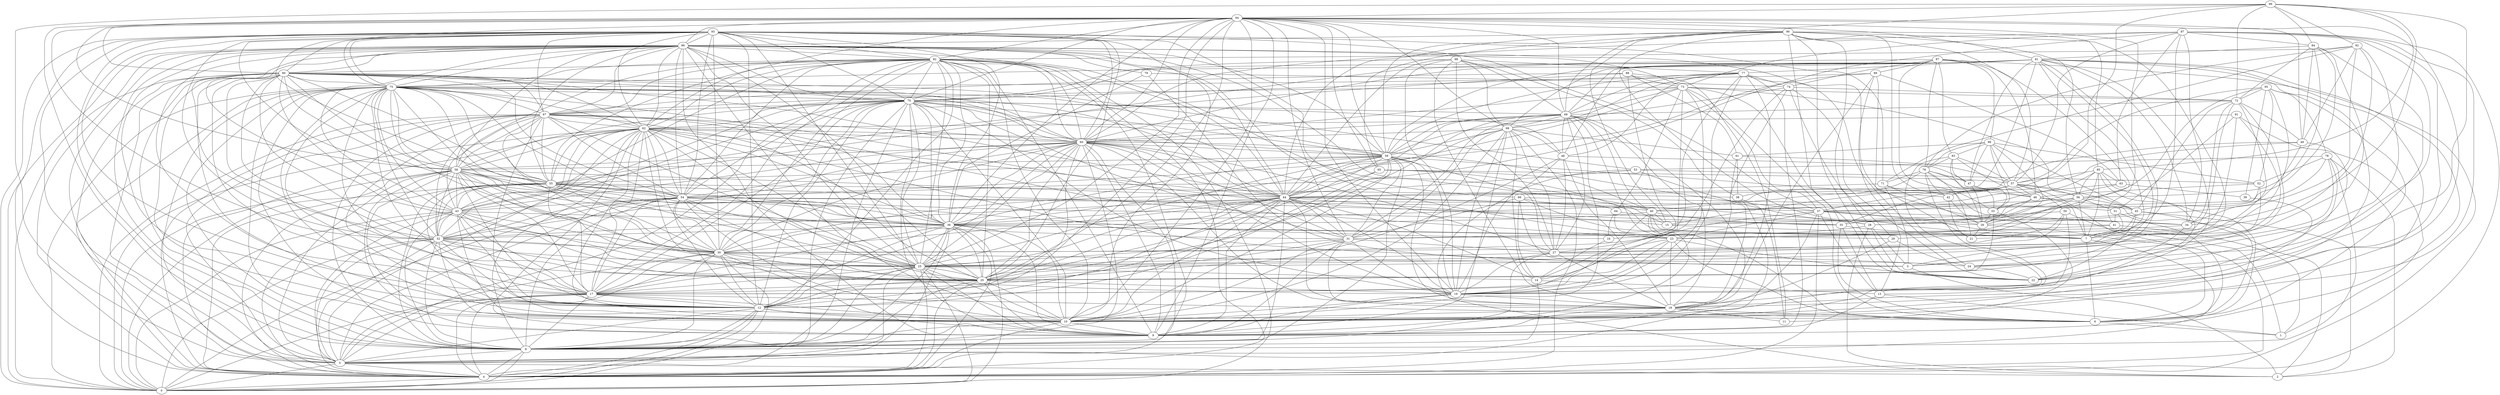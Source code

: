 digraph "sensornet-topology" {
label = "";
rankdir="BT";"0"->"4" [arrowhead = "both"] 
"0"->"5" [arrowhead = "both"] 
"0"->"8" [arrowhead = "both"] 
"0"->"12" [arrowhead = "both"] 
"0"->"17" [arrowhead = "both"] 
"0"->"25" [arrowhead = "both"] 
"0"->"30" [arrowhead = "both"] 
"0"->"32" [arrowhead = "both"] 
"0"->"36" [arrowhead = "both"] 
"0"->"43" [arrowhead = "both"] 
"0"->"54" [arrowhead = "both"] 
"0"->"55" [arrowhead = "both"] 
"0"->"58" [arrowhead = "both"] 
"0"->"62" [arrowhead = "both"] 
"0"->"67" [arrowhead = "both"] 
"0"->"75" [arrowhead = "both"] 
"0"->"80" [arrowhead = "both"] 
"0"->"82" [arrowhead = "both"] 
"0"->"86" [arrowhead = "both"] 
"0"->"93" [arrowhead = "both"] 
"1"->"6" [arrowhead = "both"] 
"1"->"13" [arrowhead = "both"] 
"1"->"41" [arrowhead = "both"] 
"1"->"50" [arrowhead = "both"] 
"1"->"91" [arrowhead = "both"] 
"2"->"3" [arrowhead = "both"] 
"2"->"5" [arrowhead = "both"] 
"2"->"28" [arrowhead = "both"] 
"2"->"45" [arrowhead = "both"] 
"2"->"46" [arrowhead = "both"] 
"2"->"53" [arrowhead = "both"] 
"2"->"78" [arrowhead = "both"] 
"3"->"28" [arrowhead = "both"] 
"3"->"30" [arrowhead = "both"] 
"3"->"52" [arrowhead = "both"] 
"3"->"62" [arrowhead = "both"] 
"3"->"66" [arrowhead = "both"] 
"3"->"71" [arrowhead = "both"] 
"3"->"78" [arrowhead = "both"] 
"3"->"90" [arrowhead = "both"] 
"4"->"5" [arrowhead = "both"] 
"4"->"8" [arrowhead = "both"] 
"4"->"10" [arrowhead = "both"] 
"4"->"12" [arrowhead = "both"] 
"4"->"17" [arrowhead = "both"] 
"4"->"20" [arrowhead = "both"] 
"4"->"25" [arrowhead = "both"] 
"4"->"26" [arrowhead = "both"] 
"4"->"30" [arrowhead = "both"] 
"4"->"32" [arrowhead = "both"] 
"4"->"36" [arrowhead = "both"] 
"4"->"37" [arrowhead = "both"] 
"4"->"43" [arrowhead = "both"] 
"4"->"55" [arrowhead = "both"] 
"4"->"58" [arrowhead = "both"] 
"4"->"60" [arrowhead = "both"] 
"4"->"62" [arrowhead = "both"] 
"4"->"67" [arrowhead = "both"] 
"4"->"68" [arrowhead = "both"] 
"4"->"70" [arrowhead = "both"] 
"4"->"75" [arrowhead = "both"] 
"4"->"80" [arrowhead = "both"] 
"4"->"82" [arrowhead = "both"] 
"4"->"86" [arrowhead = "both"] 
"4"->"87" [arrowhead = "both"] 
"4"->"93" [arrowhead = "both"] 
"4"->"97" [arrowhead = "both"] 
"5"->"7" [arrowhead = "both"] 
"5"->"8" [arrowhead = "both"] 
"5"->"12" [arrowhead = "both"] 
"5"->"14" [arrowhead = "both"] 
"5"->"17" [arrowhead = "both"] 
"5"->"25" [arrowhead = "both"] 
"5"->"30" [arrowhead = "both"] 
"5"->"32" [arrowhead = "both"] 
"5"->"36" [arrowhead = "both"] 
"5"->"38" [arrowhead = "both"] 
"5"->"43" [arrowhead = "both"] 
"5"->"54" [arrowhead = "both"] 
"5"->"58" [arrowhead = "both"] 
"5"->"62" [arrowhead = "both"] 
"5"->"67" [arrowhead = "both"] 
"5"->"75" [arrowhead = "both"] 
"5"->"80" [arrowhead = "both"] 
"5"->"82" [arrowhead = "both"] 
"5"->"86" [arrowhead = "both"] 
"5"->"93" [arrowhead = "both"] 
"5"->"99" [arrowhead = "both"] 
"6"->"7" [arrowhead = "both"] 
"6"->"17" [arrowhead = "both"] 
"6"->"18" [arrowhead = "both"] 
"6"->"23" [arrowhead = "both"] 
"6"->"35" [arrowhead = "both"] 
"6"->"40" [arrowhead = "both"] 
"6"->"45" [arrowhead = "both"] 
"6"->"51" [arrowhead = "both"] 
"6"->"57" [arrowhead = "both"] 
"6"->"73" [arrowhead = "both"] 
"6"->"75" [arrowhead = "both"] 
"6"->"85" [arrowhead = "both"] 
"6"->"95" [arrowhead = "both"] 
"7"->"15" [arrowhead = "both"] 
"7"->"35" [arrowhead = "both"] 
"7"->"37" [arrowhead = "both"] 
"7"->"40" [arrowhead = "both"] 
"7"->"45" [arrowhead = "both"] 
"7"->"46" [arrowhead = "both"] 
"7"->"51" [arrowhead = "both"] 
"7"->"56" [arrowhead = "both"] 
"7"->"65" [arrowhead = "both"] 
"7"->"66" [arrowhead = "both"] 
"7"->"72" [arrowhead = "both"] 
"7"->"85" [arrowhead = "both"] 
"7"->"87" [arrowhead = "both"] 
"7"->"90" [arrowhead = "both"] 
"7"->"95" [arrowhead = "both"] 
"8"->"9" [arrowhead = "both"] 
"8"->"10" [arrowhead = "both"] 
"8"->"12" [arrowhead = "both"] 
"8"->"17" [arrowhead = "both"] 
"8"->"20" [arrowhead = "both"] 
"8"->"25" [arrowhead = "both"] 
"8"->"30" [arrowhead = "both"] 
"8"->"32" [arrowhead = "both"] 
"8"->"36" [arrowhead = "both"] 
"8"->"40" [arrowhead = "both"] 
"8"->"43" [arrowhead = "both"] 
"8"->"44" [arrowhead = "both"] 
"8"->"54" [arrowhead = "both"] 
"8"->"55" [arrowhead = "both"] 
"8"->"59" [arrowhead = "both"] 
"8"->"60" [arrowhead = "both"] 
"8"->"62" [arrowhead = "both"] 
"8"->"67" [arrowhead = "both"] 
"8"->"70" [arrowhead = "both"] 
"8"->"75" [arrowhead = "both"] 
"8"->"78" [arrowhead = "both"] 
"8"->"80" [arrowhead = "both"] 
"8"->"82" [arrowhead = "both"] 
"8"->"86" [arrowhead = "both"] 
"8"->"93" [arrowhead = "both"] 
"8"->"94" [arrowhead = "both"] 
"9"->"10" [arrowhead = "both"] 
"9"->"12" [arrowhead = "both"] 
"9"->"13" [arrowhead = "both"] 
"9"->"18" [arrowhead = "both"] 
"9"->"19" [arrowhead = "both"] 
"9"->"20" [arrowhead = "both"] 
"9"->"25" [arrowhead = "both"] 
"9"->"27" [arrowhead = "both"] 
"9"->"31" [arrowhead = "both"] 
"9"->"36" [arrowhead = "both"] 
"9"->"44" [arrowhead = "both"] 
"9"->"58" [arrowhead = "both"] 
"9"->"60" [arrowhead = "both"] 
"9"->"62" [arrowhead = "both"] 
"9"->"68" [arrowhead = "both"] 
"9"->"69" [arrowhead = "both"] 
"9"->"70" [arrowhead = "both"] 
"9"->"75" [arrowhead = "both"] 
"9"->"77" [arrowhead = "both"] 
"9"->"81" [arrowhead = "both"] 
"9"->"82" [arrowhead = "both"] 
"9"->"86" [arrowhead = "both"] 
"9"->"94" [arrowhead = "both"] 
"10"->"12" [arrowhead = "both"] 
"10"->"17" [arrowhead = "both"] 
"10"->"18" [arrowhead = "both"] 
"10"->"19" [arrowhead = "both"] 
"10"->"20" [arrowhead = "both"] 
"10"->"25" [arrowhead = "both"] 
"10"->"30" [arrowhead = "both"] 
"10"->"31" [arrowhead = "both"] 
"10"->"32" [arrowhead = "both"] 
"10"->"36" [arrowhead = "both"] 
"10"->"37" [arrowhead = "both"] 
"10"->"43" [arrowhead = "both"] 
"10"->"44" [arrowhead = "both"] 
"10"->"50" [arrowhead = "both"] 
"10"->"54" [arrowhead = "both"] 
"10"->"58" [arrowhead = "both"] 
"10"->"59" [arrowhead = "both"] 
"10"->"62" [arrowhead = "both"] 
"10"->"67" [arrowhead = "both"] 
"10"->"68" [arrowhead = "both"] 
"10"->"69" [arrowhead = "both"] 
"10"->"70" [arrowhead = "both"] 
"10"->"75" [arrowhead = "both"] 
"10"->"76" [arrowhead = "both"] 
"10"->"78" [arrowhead = "both"] 
"10"->"80" [arrowhead = "both"] 
"10"->"81" [arrowhead = "both"] 
"10"->"82" [arrowhead = "both"] 
"10"->"86" [arrowhead = "both"] 
"10"->"87" [arrowhead = "both"] 
"10"->"93" [arrowhead = "both"] 
"10"->"94" [arrowhead = "both"] 
"11"->"18" [arrowhead = "both"] 
"11"->"33" [arrowhead = "both"] 
"11"->"38" [arrowhead = "both"] 
"11"->"88" [arrowhead = "both"] 
"12"->"17" [arrowhead = "both"] 
"12"->"20" [arrowhead = "both"] 
"12"->"25" [arrowhead = "both"] 
"12"->"30" [arrowhead = "both"] 
"12"->"32" [arrowhead = "both"] 
"12"->"36" [arrowhead = "both"] 
"12"->"43" [arrowhead = "both"] 
"12"->"44" [arrowhead = "both"] 
"12"->"54" [arrowhead = "both"] 
"12"->"55" [arrowhead = "both"] 
"12"->"58" [arrowhead = "both"] 
"12"->"59" [arrowhead = "both"] 
"12"->"60" [arrowhead = "both"] 
"12"->"67" [arrowhead = "both"] 
"12"->"70" [arrowhead = "both"] 
"12"->"75" [arrowhead = "both"] 
"12"->"80" [arrowhead = "both"] 
"12"->"82" [arrowhead = "both"] 
"12"->"86" [arrowhead = "both"] 
"12"->"93" [arrowhead = "both"] 
"12"->"94" [arrowhead = "both"] 
"13"->"14" [arrowhead = "both"] 
"13"->"35" [arrowhead = "both"] 
"13"->"37" [arrowhead = "both"] 
"13"->"39" [arrowhead = "both"] 
"13"->"87" [arrowhead = "both"] 
"13"->"89" [arrowhead = "both"] 
"14"->"16" [arrowhead = "both"] 
"14"->"23" [arrowhead = "both"] 
"14"->"25" [arrowhead = "both"] 
"14"->"44" [arrowhead = "both"] 
"14"->"66" [arrowhead = "both"] 
"14"->"68" [arrowhead = "both"] 
"14"->"88" [arrowhead = "both"] 
"15"->"40" [arrowhead = "both"] 
"15"->"44" [arrowhead = "both"] 
"15"->"50" [arrowhead = "both"] 
"15"->"57" [arrowhead = "both"] 
"15"->"82" [arrowhead = "both"] 
"15"->"90" [arrowhead = "both"] 
"16"->"28" [arrowhead = "both"] 
"16"->"54" [arrowhead = "both"] 
"16"->"64" [arrowhead = "both"] 
"17"->"20" [arrowhead = "both"] 
"17"->"23" [arrowhead = "both"] 
"17"->"25" [arrowhead = "both"] 
"17"->"30" [arrowhead = "both"] 
"17"->"32" [arrowhead = "both"] 
"17"->"36" [arrowhead = "both"] 
"17"->"43" [arrowhead = "both"] 
"17"->"54" [arrowhead = "both"] 
"17"->"55" [arrowhead = "both"] 
"17"->"58" [arrowhead = "both"] 
"17"->"60" [arrowhead = "both"] 
"17"->"62" [arrowhead = "both"] 
"17"->"65" [arrowhead = "both"] 
"17"->"70" [arrowhead = "both"] 
"17"->"73" [arrowhead = "both"] 
"17"->"75" [arrowhead = "both"] 
"17"->"80" [arrowhead = "both"] 
"17"->"82" [arrowhead = "both"] 
"17"->"86" [arrowhead = "both"] 
"17"->"93" [arrowhead = "both"] 
"18"->"19" [arrowhead = "both"] 
"18"->"23" [arrowhead = "both"] 
"18"->"27" [arrowhead = "both"] 
"18"->"29" [arrowhead = "both"] 
"18"->"31" [arrowhead = "both"] 
"18"->"44" [arrowhead = "both"] 
"18"->"48" [arrowhead = "both"] 
"18"->"59" [arrowhead = "both"] 
"18"->"60" [arrowhead = "both"] 
"18"->"61" [arrowhead = "both"] 
"18"->"69" [arrowhead = "both"] 
"18"->"77" [arrowhead = "both"] 
"18"->"81" [arrowhead = "both"] 
"18"->"85" [arrowhead = "both"] 
"18"->"89" [arrowhead = "both"] 
"18"->"94" [arrowhead = "both"] 
"18"->"98" [arrowhead = "both"] 
"19"->"20" [arrowhead = "both"] 
"19"->"23" [arrowhead = "both"] 
"19"->"27" [arrowhead = "both"] 
"19"->"31" [arrowhead = "both"] 
"19"->"40" [arrowhead = "both"] 
"19"->"44" [arrowhead = "both"] 
"19"->"48" [arrowhead = "both"] 
"19"->"59" [arrowhead = "both"] 
"19"->"60" [arrowhead = "both"] 
"19"->"62" [arrowhead = "both"] 
"19"->"68" [arrowhead = "both"] 
"19"->"70" [arrowhead = "both"] 
"19"->"73" [arrowhead = "both"] 
"19"->"74" [arrowhead = "both"] 
"19"->"77" [arrowhead = "both"] 
"19"->"81" [arrowhead = "both"] 
"19"->"83" [arrowhead = "both"] 
"19"->"94" [arrowhead = "both"] 
"19"->"98" [arrowhead = "both"] 
"20"->"25" [arrowhead = "both"] 
"20"->"30" [arrowhead = "both"] 
"20"->"31" [arrowhead = "both"] 
"20"->"32" [arrowhead = "both"] 
"20"->"33" [arrowhead = "both"] 
"20"->"36" [arrowhead = "both"] 
"20"->"43" [arrowhead = "both"] 
"20"->"44" [arrowhead = "both"] 
"20"->"48" [arrowhead = "both"] 
"20"->"54" [arrowhead = "both"] 
"20"->"58" [arrowhead = "both"] 
"20"->"59" [arrowhead = "both"] 
"20"->"60" [arrowhead = "both"] 
"20"->"62" [arrowhead = "both"] 
"20"->"67" [arrowhead = "both"] 
"20"->"69" [arrowhead = "both"] 
"20"->"75" [arrowhead = "both"] 
"20"->"80" [arrowhead = "both"] 
"20"->"81" [arrowhead = "both"] 
"20"->"82" [arrowhead = "both"] 
"20"->"86" [arrowhead = "both"] 
"20"->"93" [arrowhead = "both"] 
"20"->"94" [arrowhead = "both"] 
"21"->"26" [arrowhead = "both"] 
"21"->"42" [arrowhead = "both"] 
"21"->"76" [arrowhead = "both"] 
"21"->"85" [arrowhead = "both"] 
"21"->"89" [arrowhead = "both"] 
"21"->"92" [arrowhead = "both"] 
"22"->"23" [arrowhead = "both"] 
"22"->"24" [arrowhead = "both"] 
"22"->"28" [arrowhead = "both"] 
"22"->"34" [arrowhead = "both"] 
"22"->"45" [arrowhead = "both"] 
"22"->"49" [arrowhead = "both"] 
"22"->"73" [arrowhead = "both"] 
"22"->"74" [arrowhead = "both"] 
"22"->"84" [arrowhead = "both"] 
"22"->"90" [arrowhead = "both"] 
"22"->"99" [arrowhead = "both"] 
"23"->"36" [arrowhead = "both"] 
"23"->"37" [arrowhead = "both"] 
"23"->"41" [arrowhead = "both"] 
"23"->"56" [arrowhead = "both"] 
"23"->"64" [arrowhead = "both"] 
"23"->"67" [arrowhead = "both"] 
"23"->"69" [arrowhead = "both"] 
"23"->"72" [arrowhead = "both"] 
"23"->"86" [arrowhead = "both"] 
"24"->"27" [arrowhead = "both"] 
"24"->"29" [arrowhead = "both"] 
"24"->"72" [arrowhead = "both"] 
"24"->"77" [arrowhead = "both"] 
"24"->"79" [arrowhead = "both"] 
"24"->"87" [arrowhead = "both"] 
"24"->"92" [arrowhead = "both"] 
"25"->"27" [arrowhead = "both"] 
"25"->"30" [arrowhead = "both"] 
"25"->"31" [arrowhead = "both"] 
"25"->"32" [arrowhead = "both"] 
"25"->"36" [arrowhead = "both"] 
"25"->"43" [arrowhead = "both"] 
"25"->"44" [arrowhead = "both"] 
"25"->"50" [arrowhead = "both"] 
"25"->"54" [arrowhead = "both"] 
"25"->"55" [arrowhead = "both"] 
"25"->"58" [arrowhead = "both"] 
"25"->"59" [arrowhead = "both"] 
"25"->"60" [arrowhead = "both"] 
"25"->"62" [arrowhead = "both"] 
"25"->"67" [arrowhead = "both"] 
"25"->"70" [arrowhead = "both"] 
"25"->"80" [arrowhead = "both"] 
"25"->"81" [arrowhead = "both"] 
"25"->"82" [arrowhead = "both"] 
"25"->"84" [arrowhead = "both"] 
"25"->"86" [arrowhead = "both"] 
"25"->"93" [arrowhead = "both"] 
"25"->"94" [arrowhead = "both"] 
"26"->"33" [arrowhead = "both"] 
"26"->"37" [arrowhead = "both"] 
"26"->"42" [arrowhead = "both"] 
"26"->"46" [arrowhead = "both"] 
"26"->"47" [arrowhead = "both"] 
"26"->"55" [arrowhead = "both"] 
"26"->"71" [arrowhead = "both"] 
"26"->"83" [arrowhead = "both"] 
"26"->"92" [arrowhead = "both"] 
"26"->"96" [arrowhead = "both"] 
"26"->"97" [arrowhead = "both"] 
"27"->"31" [arrowhead = "both"] 
"27"->"48" [arrowhead = "both"] 
"27"->"50" [arrowhead = "both"] 
"27"->"59" [arrowhead = "both"] 
"27"->"60" [arrowhead = "both"] 
"27"->"68" [arrowhead = "both"] 
"27"->"69" [arrowhead = "both"] 
"27"->"74" [arrowhead = "both"] 
"27"->"81" [arrowhead = "both"] 
"27"->"98" [arrowhead = "both"] 
"28"->"44" [arrowhead = "both"] 
"28"->"45" [arrowhead = "both"] 
"28"->"52" [arrowhead = "both"] 
"28"->"53" [arrowhead = "both"] 
"28"->"90" [arrowhead = "both"] 
"29"->"36" [arrowhead = "both"] 
"29"->"74" [arrowhead = "both"] 
"29"->"91" [arrowhead = "both"] 
"30"->"32" [arrowhead = "both"] 
"30"->"36" [arrowhead = "both"] 
"30"->"37" [arrowhead = "both"] 
"30"->"43" [arrowhead = "both"] 
"30"->"44" [arrowhead = "both"] 
"30"->"53" [arrowhead = "both"] 
"30"->"54" [arrowhead = "both"] 
"30"->"55" [arrowhead = "both"] 
"30"->"58" [arrowhead = "both"] 
"30"->"60" [arrowhead = "both"] 
"30"->"62" [arrowhead = "both"] 
"30"->"67" [arrowhead = "both"] 
"30"->"70" [arrowhead = "both"] 
"30"->"75" [arrowhead = "both"] 
"30"->"82" [arrowhead = "both"] 
"30"->"86" [arrowhead = "both"] 
"30"->"91" [arrowhead = "both"] 
"30"->"93" [arrowhead = "both"] 
"31"->"34" [arrowhead = "both"] 
"31"->"44" [arrowhead = "both"] 
"31"->"59" [arrowhead = "both"] 
"31"->"60" [arrowhead = "both"] 
"31"->"66" [arrowhead = "both"] 
"31"->"68" [arrowhead = "both"] 
"31"->"69" [arrowhead = "both"] 
"31"->"70" [arrowhead = "both"] 
"31"->"75" [arrowhead = "both"] 
"31"->"77" [arrowhead = "both"] 
"31"->"94" [arrowhead = "both"] 
"32"->"36" [arrowhead = "both"] 
"32"->"43" [arrowhead = "both"] 
"32"->"44" [arrowhead = "both"] 
"32"->"54" [arrowhead = "both"] 
"32"->"55" [arrowhead = "both"] 
"32"->"58" [arrowhead = "both"] 
"32"->"60" [arrowhead = "both"] 
"32"->"62" [arrowhead = "both"] 
"32"->"67" [arrowhead = "both"] 
"32"->"70" [arrowhead = "both"] 
"32"->"75" [arrowhead = "both"] 
"32"->"80" [arrowhead = "both"] 
"32"->"86" [arrowhead = "both"] 
"32"->"93" [arrowhead = "both"] 
"32"->"94" [arrowhead = "both"] 
"33"->"46" [arrowhead = "both"] 
"33"->"47" [arrowhead = "both"] 
"33"->"76" [arrowhead = "both"] 
"33"->"96" [arrowhead = "both"] 
"33"->"97" [arrowhead = "both"] 
"34"->"37" [arrowhead = "both"] 
"34"->"49" [arrowhead = "both"] 
"34"->"64" [arrowhead = "both"] 
"34"->"72" [arrowhead = "both"] 
"34"->"81" [arrowhead = "both"] 
"34"->"87" [arrowhead = "both"] 
"34"->"90" [arrowhead = "both"] 
"34"->"99" [arrowhead = "both"] 
"35"->"40" [arrowhead = "both"] 
"35"->"55" [arrowhead = "both"] 
"35"->"56" [arrowhead = "both"] 
"35"->"57" [arrowhead = "both"] 
"35"->"63" [arrowhead = "both"] 
"35"->"75" [arrowhead = "both"] 
"35"->"90" [arrowhead = "both"] 
"36"->"40" [arrowhead = "both"] 
"36"->"43" [arrowhead = "both"] 
"36"->"44" [arrowhead = "both"] 
"36"->"54" [arrowhead = "both"] 
"36"->"55" [arrowhead = "both"] 
"36"->"57" [arrowhead = "both"] 
"36"->"58" [arrowhead = "both"] 
"36"->"59" [arrowhead = "both"] 
"36"->"60" [arrowhead = "both"] 
"36"->"62" [arrowhead = "both"] 
"36"->"67" [arrowhead = "both"] 
"36"->"70" [arrowhead = "both"] 
"36"->"73" [arrowhead = "both"] 
"36"->"75" [arrowhead = "both"] 
"36"->"79" [arrowhead = "both"] 
"36"->"80" [arrowhead = "both"] 
"36"->"82" [arrowhead = "both"] 
"36"->"93" [arrowhead = "both"] 
"36"->"94" [arrowhead = "both"] 
"37"->"54" [arrowhead = "both"] 
"37"->"57" [arrowhead = "both"] 
"37"->"60" [arrowhead = "both"] 
"37"->"63" [arrowhead = "both"] 
"37"->"73" [arrowhead = "both"] 
"37"->"84" [arrowhead = "both"] 
"37"->"93" [arrowhead = "both"] 
"38"->"55" [arrowhead = "both"] 
"38"->"61" [arrowhead = "both"] 
"38"->"76" [arrowhead = "both"] 
"38"->"98" [arrowhead = "both"] 
"39"->"63" [arrowhead = "both"] 
"39"->"95" [arrowhead = "both"] 
"40"->"44" [arrowhead = "both"] 
"40"->"56" [arrowhead = "both"] 
"40"->"57" [arrowhead = "both"] 
"40"->"65" [arrowhead = "both"] 
"40"->"69" [arrowhead = "both"] 
"40"->"85" [arrowhead = "both"] 
"40"->"86" [arrowhead = "both"] 
"41"->"51" [arrowhead = "both"] 
"41"->"86" [arrowhead = "both"] 
"41"->"94" [arrowhead = "both"] 
"42"->"49" [arrowhead = "both"] 
"42"->"59" [arrowhead = "both"] 
"42"->"71" [arrowhead = "both"] 
"42"->"76" [arrowhead = "both"] 
"42"->"99" [arrowhead = "both"] 
"43"->"54" [arrowhead = "both"] 
"43"->"55" [arrowhead = "both"] 
"43"->"58" [arrowhead = "both"] 
"43"->"60" [arrowhead = "both"] 
"43"->"62" [arrowhead = "both"] 
"43"->"67" [arrowhead = "both"] 
"43"->"70" [arrowhead = "both"] 
"43"->"75" [arrowhead = "both"] 
"43"->"80" [arrowhead = "both"] 
"43"->"82" [arrowhead = "both"] 
"43"->"86" [arrowhead = "both"] 
"44"->"49" [arrowhead = "both"] 
"44"->"58" [arrowhead = "both"] 
"44"->"59" [arrowhead = "both"] 
"44"->"60" [arrowhead = "both"] 
"44"->"62" [arrowhead = "both"] 
"44"->"65" [arrowhead = "both"] 
"44"->"68" [arrowhead = "both"] 
"44"->"69" [arrowhead = "both"] 
"44"->"70" [arrowhead = "both"] 
"44"->"71" [arrowhead = "both"] 
"44"->"75" [arrowhead = "both"] 
"44"->"80" [arrowhead = "both"] 
"44"->"81" [arrowhead = "both"] 
"44"->"82" [arrowhead = "both"] 
"44"->"86" [arrowhead = "both"] 
"44"->"90" [arrowhead = "both"] 
"44"->"98" [arrowhead = "both"] 
"45"->"56" [arrowhead = "both"] 
"45"->"57" [arrowhead = "both"] 
"45"->"66" [arrowhead = "both"] 
"45"->"72" [arrowhead = "both"] 
"45"->"78" [arrowhead = "both"] 
"45"->"96" [arrowhead = "both"] 
"46"->"47" [arrowhead = "both"] 
"46"->"52" [arrowhead = "both"] 
"46"->"57" [arrowhead = "both"] 
"46"->"76" [arrowhead = "both"] 
"46"->"83" [arrowhead = "both"] 
"46"->"97" [arrowhead = "both"] 
"47"->"48" [arrowhead = "both"] 
"47"->"76" [arrowhead = "both"] 
"47"->"81" [arrowhead = "both"] 
"47"->"83" [arrowhead = "both"] 
"47"->"96" [arrowhead = "both"] 
"48"->"68" [arrowhead = "both"] 
"48"->"69" [arrowhead = "both"] 
"48"->"70" [arrowhead = "both"] 
"48"->"77" [arrowhead = "both"] 
"48"->"81" [arrowhead = "both"] 
"49"->"72" [arrowhead = "both"] 
"49"->"84" [arrowhead = "both"] 
"49"->"92" [arrowhead = "both"] 
"49"->"94" [arrowhead = "both"] 
"50"->"57" [arrowhead = "both"] 
"51"->"54" [arrowhead = "both"] 
"51"->"56" [arrowhead = "both"] 
"51"->"91" [arrowhead = "both"] 
"52"->"53" [arrowhead = "both"] 
"52"->"78" [arrowhead = "both"] 
"52"->"95" [arrowhead = "both"] 
"52"->"96" [arrowhead = "both"] 
"53"->"78" [arrowhead = "both"] 
"53"->"80" [arrowhead = "both"] 
"54"->"55" [arrowhead = "both"] 
"54"->"58" [arrowhead = "both"] 
"54"->"60" [arrowhead = "both"] 
"54"->"62" [arrowhead = "both"] 
"54"->"67" [arrowhead = "both"] 
"54"->"70" [arrowhead = "both"] 
"54"->"75" [arrowhead = "both"] 
"54"->"80" [arrowhead = "both"] 
"54"->"82" [arrowhead = "both"] 
"54"->"86" [arrowhead = "both"] 
"54"->"87" [arrowhead = "both"] 
"54"->"89" [arrowhead = "both"] 
"54"->"93" [arrowhead = "both"] 
"55"->"58" [arrowhead = "both"] 
"55"->"59" [arrowhead = "both"] 
"55"->"62" [arrowhead = "both"] 
"55"->"67" [arrowhead = "both"] 
"55"->"75" [arrowhead = "both"] 
"55"->"80" [arrowhead = "both"] 
"55"->"82" [arrowhead = "both"] 
"55"->"86" [arrowhead = "both"] 
"55"->"88" [arrowhead = "both"] 
"55"->"93" [arrowhead = "both"] 
"55"->"97" [arrowhead = "both"] 
"56"->"57" [arrowhead = "both"] 
"56"->"73" [arrowhead = "both"] 
"56"->"84" [arrowhead = "both"] 
"56"->"85" [arrowhead = "both"] 
"56"->"90" [arrowhead = "both"] 
"56"->"95" [arrowhead = "both"] 
"57"->"61" [arrowhead = "both"] 
"57"->"65" [arrowhead = "both"] 
"57"->"83" [arrowhead = "both"] 
"57"->"85" [arrowhead = "both"] 
"57"->"87" [arrowhead = "both"] 
"57"->"90" [arrowhead = "both"] 
"57"->"95" [arrowhead = "both"] 
"57"->"96" [arrowhead = "both"] 
"58"->"59" [arrowhead = "both"] 
"58"->"60" [arrowhead = "both"] 
"58"->"62" [arrowhead = "both"] 
"58"->"67" [arrowhead = "both"] 
"58"->"70" [arrowhead = "both"] 
"58"->"75" [arrowhead = "both"] 
"58"->"80" [arrowhead = "both"] 
"58"->"82" [arrowhead = "both"] 
"58"->"86" [arrowhead = "both"] 
"58"->"93" [arrowhead = "both"] 
"58"->"94" [arrowhead = "both"] 
"59"->"60" [arrowhead = "both"] 
"59"->"62" [arrowhead = "both"] 
"59"->"68" [arrowhead = "both"] 
"59"->"69" [arrowhead = "both"] 
"59"->"70" [arrowhead = "both"] 
"59"->"74" [arrowhead = "both"] 
"59"->"75" [arrowhead = "both"] 
"59"->"77" [arrowhead = "both"] 
"59"->"81" [arrowhead = "both"] 
"59"->"86" [arrowhead = "both"] 
"59"->"94" [arrowhead = "both"] 
"59"->"99" [arrowhead = "both"] 
"60"->"62" [arrowhead = "both"] 
"60"->"67" [arrowhead = "both"] 
"60"->"68" [arrowhead = "both"] 
"60"->"69" [arrowhead = "both"] 
"60"->"70" [arrowhead = "both"] 
"60"->"73" [arrowhead = "both"] 
"60"->"75" [arrowhead = "both"] 
"60"->"80" [arrowhead = "both"] 
"60"->"81" [arrowhead = "both"] 
"60"->"82" [arrowhead = "both"] 
"60"->"86" [arrowhead = "both"] 
"60"->"87" [arrowhead = "both"] 
"60"->"93" [arrowhead = "both"] 
"60"->"94" [arrowhead = "both"] 
"61"->"68" [arrowhead = "both"] 
"61"->"88" [arrowhead = "both"] 
"61"->"96" [arrowhead = "both"] 
"62"->"67" [arrowhead = "both"] 
"62"->"70" [arrowhead = "both"] 
"62"->"75" [arrowhead = "both"] 
"62"->"80" [arrowhead = "both"] 
"62"->"82" [arrowhead = "both"] 
"62"->"86" [arrowhead = "both"] 
"62"->"91" [arrowhead = "both"] 
"62"->"93" [arrowhead = "both"] 
"62"->"94" [arrowhead = "both"] 
"63"->"85" [arrowhead = "both"] 
"63"->"87" [arrowhead = "both"] 
"63"->"89" [arrowhead = "both"] 
"64"->"66" [arrowhead = "both"] 
"64"->"73" [arrowhead = "both"] 
"65"->"90" [arrowhead = "both"] 
"65"->"94" [arrowhead = "both"] 
"66"->"93" [arrowhead = "both"] 
"67"->"70" [arrowhead = "both"] 
"67"->"73" [arrowhead = "both"] 
"67"->"75" [arrowhead = "both"] 
"67"->"80" [arrowhead = "both"] 
"67"->"82" [arrowhead = "both"] 
"67"->"86" [arrowhead = "both"] 
"67"->"88" [arrowhead = "both"] 
"67"->"93" [arrowhead = "both"] 
"68"->"69" [arrowhead = "both"] 
"68"->"77" [arrowhead = "both"] 
"68"->"81" [arrowhead = "both"] 
"68"->"94" [arrowhead = "both"] 
"68"->"98" [arrowhead = "both"] 
"69"->"70" [arrowhead = "both"] 
"69"->"72" [arrowhead = "both"] 
"69"->"73" [arrowhead = "both"] 
"69"->"77" [arrowhead = "both"] 
"69"->"81" [arrowhead = "both"] 
"69"->"90" [arrowhead = "both"] 
"69"->"94" [arrowhead = "both"] 
"69"->"98" [arrowhead = "both"] 
"70"->"75" [arrowhead = "both"] 
"70"->"77" [arrowhead = "both"] 
"70"->"80" [arrowhead = "both"] 
"70"->"81" [arrowhead = "both"] 
"70"->"82" [arrowhead = "both"] 
"70"->"86" [arrowhead = "both"] 
"70"->"93" [arrowhead = "both"] 
"70"->"94" [arrowhead = "both"] 
"70"->"98" [arrowhead = "both"] 
"71"->"76" [arrowhead = "both"] 
"71"->"92" [arrowhead = "both"] 
"71"->"93" [arrowhead = "both"] 
"72"->"73" [arrowhead = "both"] 
"72"->"74" [arrowhead = "both"] 
"72"->"84" [arrowhead = "both"] 
"72"->"95" [arrowhead = "both"] 
"72"->"99" [arrowhead = "both"] 
"73"->"86" [arrowhead = "both"] 
"73"->"87" [arrowhead = "both"] 
"73"->"88" [arrowhead = "both"] 
"74"->"77" [arrowhead = "both"] 
"74"->"79" [arrowhead = "both"] 
"74"->"97" [arrowhead = "both"] 
"75"->"80" [arrowhead = "both"] 
"75"->"81" [arrowhead = "both"] 
"75"->"82" [arrowhead = "both"] 
"75"->"86" [arrowhead = "both"] 
"75"->"89" [arrowhead = "both"] 
"75"->"93" [arrowhead = "both"] 
"75"->"94" [arrowhead = "both"] 
"76"->"83" [arrowhead = "both"] 
"76"->"92" [arrowhead = "both"] 
"76"->"96" [arrowhead = "both"] 
"76"->"97" [arrowhead = "both"] 
"77"->"81" [arrowhead = "both"] 
"77"->"98" [arrowhead = "both"] 
"78"->"95" [arrowhead = "both"] 
"79"->"86" [arrowhead = "both"] 
"80"->"82" [arrowhead = "both"] 
"80"->"86" [arrowhead = "both"] 
"80"->"93" [arrowhead = "both"] 
"80"->"94" [arrowhead = "both"] 
"81"->"84" [arrowhead = "both"] 
"81"->"94" [arrowhead = "both"] 
"82"->"86" [arrowhead = "both"] 
"82"->"92" [arrowhead = "both"] 
"82"->"93" [arrowhead = "both"] 
"82"->"94" [arrowhead = "both"] 
"83"->"96" [arrowhead = "both"] 
"83"->"97" [arrowhead = "both"] 
"84"->"87" [arrowhead = "both"] 
"84"->"99" [arrowhead = "both"] 
"85"->"90" [arrowhead = "both"] 
"85"->"99" [arrowhead = "both"] 
"86"->"90" [arrowhead = "both"] 
"86"->"93" [arrowhead = "both"] 
"86"->"94" [arrowhead = "both"] 
"89"->"97" [arrowhead = "both"] 
"90"->"94" [arrowhead = "both"] 
"92"->"99" [arrowhead = "both"] 
"94"->"99" [arrowhead = "both"] 
"96"->"97" [arrowhead = "both"] 
}